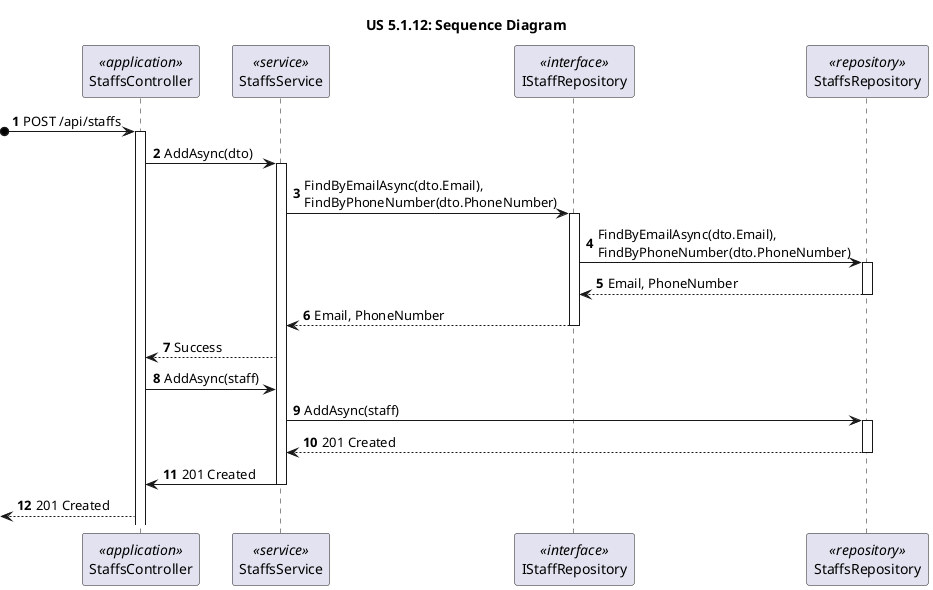 @startuml
'https://plantuml.com/sequence-diagram

autonumber
title US 5.1.12: Sequence Diagram


participant "StaffsController" as con <<application>>
participant "StaffsService" as ser <<service>>
participant "IStaffRepository" as repo1 <<interface>>
participant "StaffsRepository" as repo <<repository>>


?o-> con: POST /api/staffs
activate con 
con -> ser: AddAsync(dto)
activate ser
ser -> repo1: FindByEmailAsync(dto.Email),\nFindByPhoneNumber(dto.PhoneNumber)
activate repo1
repo1 -> repo: FindByEmailAsync(dto.Email),\nFindByPhoneNumber(dto.PhoneNumber)
activate repo
repo --> repo1: Email, PhoneNumber
deactivate repo
repo1 --> ser: Email, PhoneNumber
deactivate repo1
ser --> con: Success
con -> ser : AddAsync(staff)
ser -> repo: AddAsync(staff)
activate repo
repo --> ser: 201 Created
deactivate repo
ser -> con: 201 Created
deactivate ser
<-- con: 201 Created


@enduml